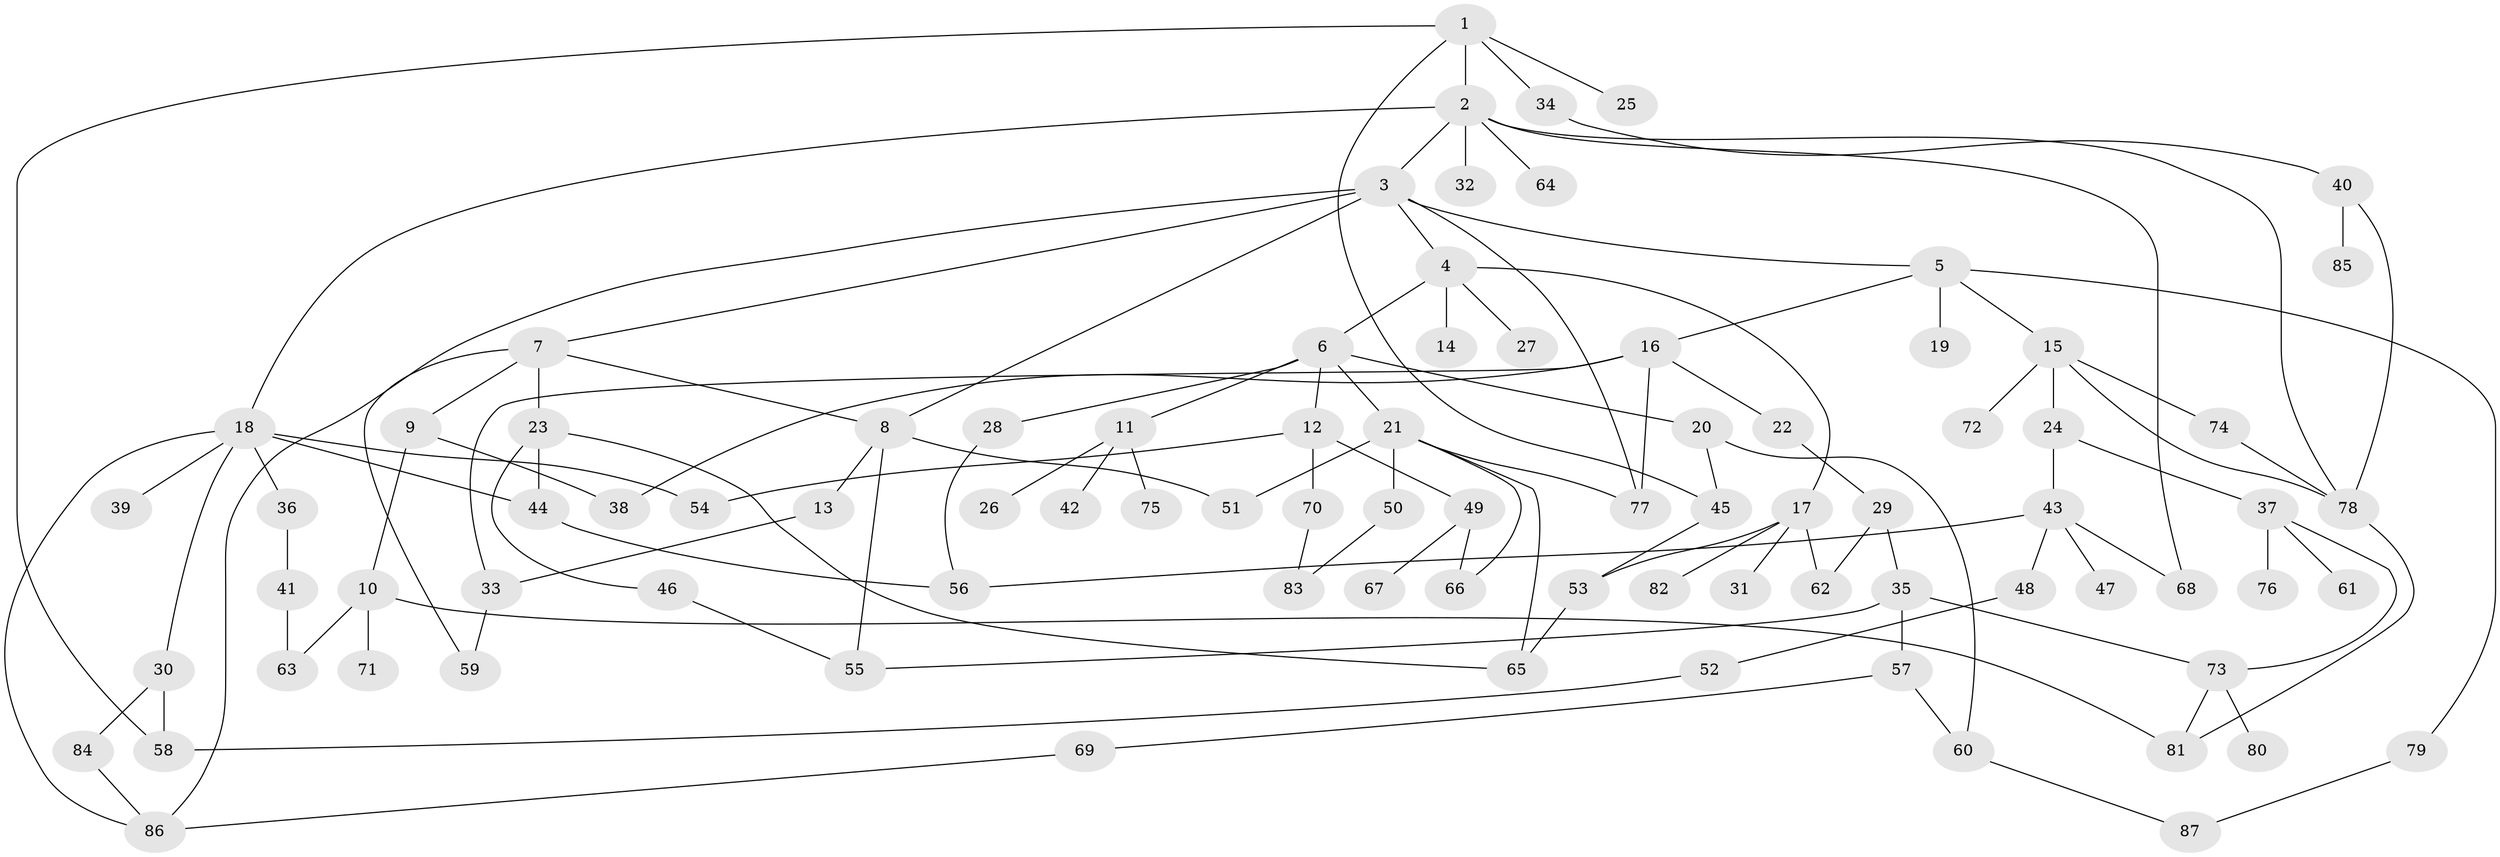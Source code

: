 // coarse degree distribution, {5: 0.1016949152542373, 6: 0.0847457627118644, 9: 0.01694915254237288, 4: 0.13559322033898305, 8: 0.01694915254237288, 3: 0.1864406779661017, 1: 0.2033898305084746, 2: 0.2542372881355932}
// Generated by graph-tools (version 1.1) at 2025/51/02/27/25 19:51:38]
// undirected, 87 vertices, 121 edges
graph export_dot {
graph [start="1"]
  node [color=gray90,style=filled];
  1;
  2;
  3;
  4;
  5;
  6;
  7;
  8;
  9;
  10;
  11;
  12;
  13;
  14;
  15;
  16;
  17;
  18;
  19;
  20;
  21;
  22;
  23;
  24;
  25;
  26;
  27;
  28;
  29;
  30;
  31;
  32;
  33;
  34;
  35;
  36;
  37;
  38;
  39;
  40;
  41;
  42;
  43;
  44;
  45;
  46;
  47;
  48;
  49;
  50;
  51;
  52;
  53;
  54;
  55;
  56;
  57;
  58;
  59;
  60;
  61;
  62;
  63;
  64;
  65;
  66;
  67;
  68;
  69;
  70;
  71;
  72;
  73;
  74;
  75;
  76;
  77;
  78;
  79;
  80;
  81;
  82;
  83;
  84;
  85;
  86;
  87;
  1 -- 2;
  1 -- 25;
  1 -- 34;
  1 -- 58;
  1 -- 45;
  2 -- 3;
  2 -- 18;
  2 -- 32;
  2 -- 64;
  2 -- 68;
  2 -- 78;
  3 -- 4;
  3 -- 5;
  3 -- 7;
  3 -- 8;
  3 -- 86;
  3 -- 77;
  4 -- 6;
  4 -- 14;
  4 -- 17;
  4 -- 27;
  5 -- 15;
  5 -- 16;
  5 -- 19;
  5 -- 79;
  6 -- 11;
  6 -- 12;
  6 -- 20;
  6 -- 21;
  6 -- 28;
  7 -- 9;
  7 -- 23;
  7 -- 59;
  7 -- 8;
  8 -- 13;
  8 -- 55;
  8 -- 51;
  9 -- 10;
  9 -- 38;
  10 -- 63;
  10 -- 71;
  10 -- 81;
  11 -- 26;
  11 -- 42;
  11 -- 75;
  12 -- 49;
  12 -- 54;
  12 -- 70;
  13 -- 33;
  15 -- 24;
  15 -- 72;
  15 -- 74;
  15 -- 78;
  16 -- 22;
  16 -- 33;
  16 -- 38;
  16 -- 77;
  17 -- 31;
  17 -- 53;
  17 -- 62;
  17 -- 82;
  18 -- 30;
  18 -- 36;
  18 -- 39;
  18 -- 44;
  18 -- 86;
  18 -- 54;
  20 -- 45;
  20 -- 60;
  21 -- 50;
  21 -- 51;
  21 -- 66;
  21 -- 65;
  21 -- 77;
  22 -- 29;
  23 -- 44;
  23 -- 46;
  23 -- 65;
  24 -- 37;
  24 -- 43;
  28 -- 56;
  29 -- 35;
  29 -- 62;
  30 -- 58;
  30 -- 84;
  33 -- 59;
  34 -- 40;
  35 -- 55;
  35 -- 57;
  35 -- 73;
  36 -- 41;
  37 -- 61;
  37 -- 73;
  37 -- 76;
  40 -- 78;
  40 -- 85;
  41 -- 63;
  43 -- 47;
  43 -- 48;
  43 -- 56;
  43 -- 68;
  44 -- 56;
  45 -- 53;
  46 -- 55;
  48 -- 52;
  49 -- 67;
  49 -- 66;
  50 -- 83;
  52 -- 58;
  53 -- 65;
  57 -- 60;
  57 -- 69;
  60 -- 87;
  69 -- 86;
  70 -- 83;
  73 -- 80;
  73 -- 81;
  74 -- 78;
  78 -- 81;
  79 -- 87;
  84 -- 86;
}
